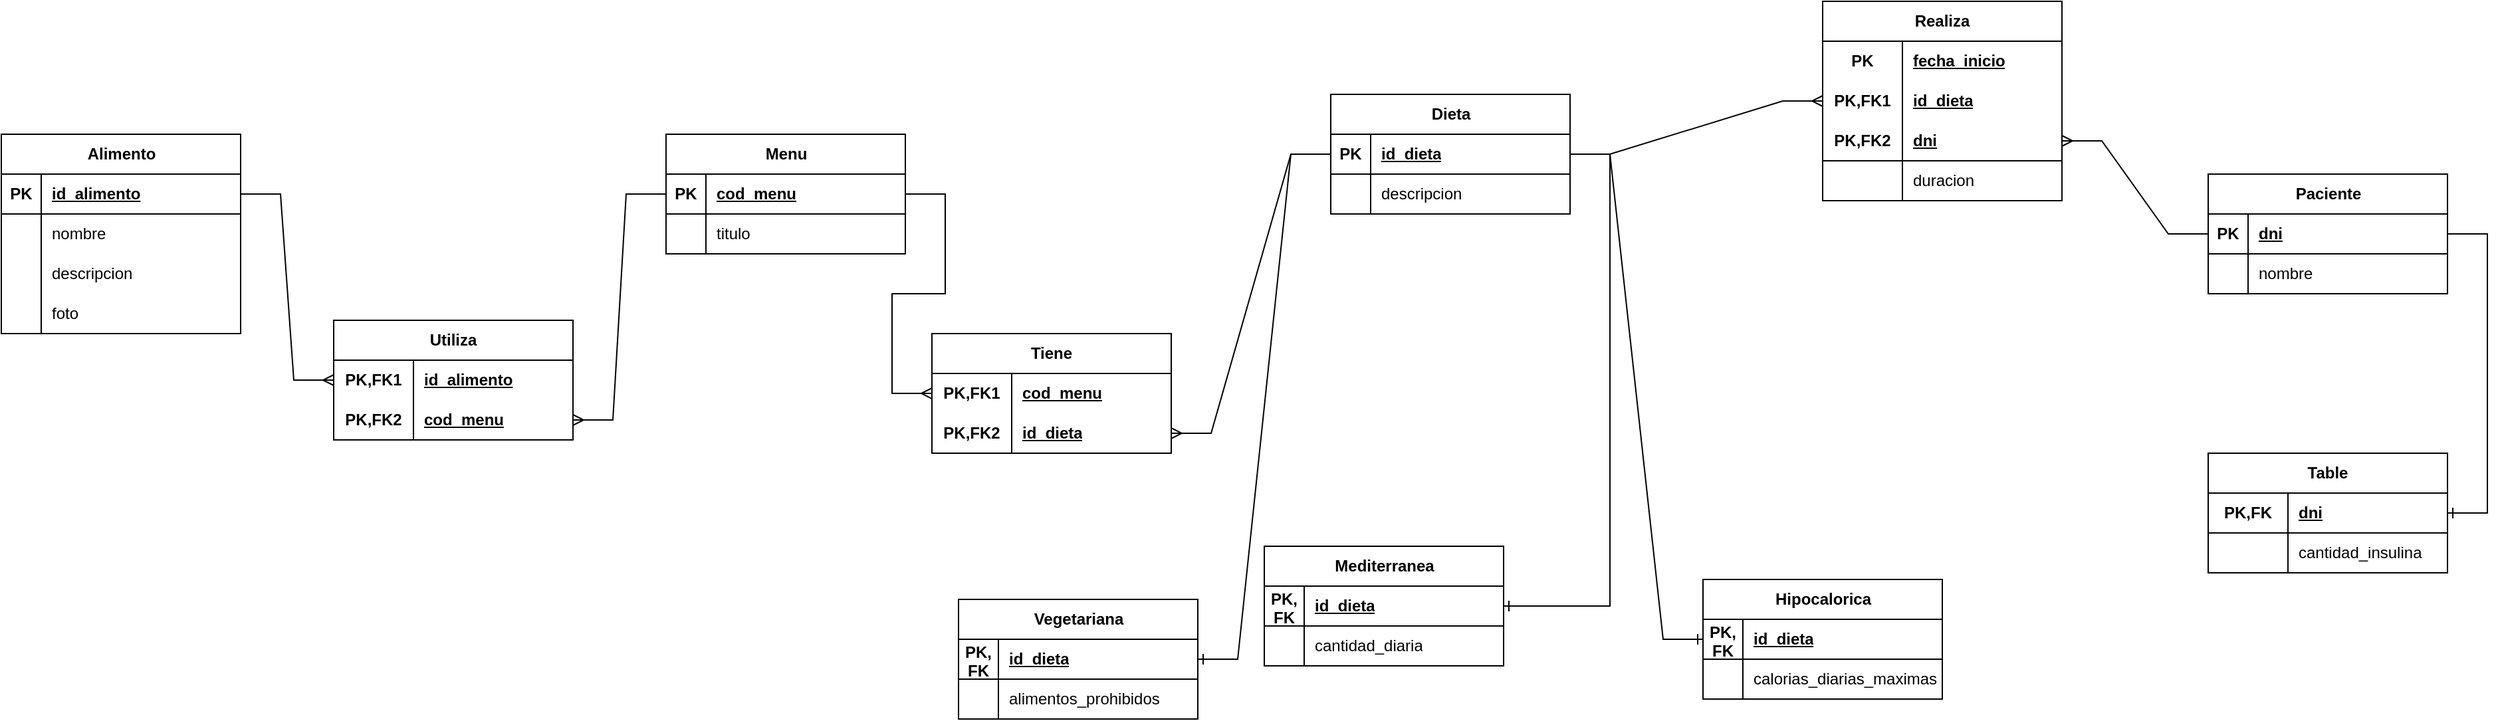 <mxfile version="22.1.21" type="device">
  <diagram name="Página-1" id="R5U20kc8mR-2jtDIjV9u">
    <mxGraphModel dx="1434" dy="844" grid="1" gridSize="10" guides="1" tooltips="1" connect="1" arrows="1" fold="1" page="1" pageScale="1" pageWidth="827" pageHeight="1169" math="0" shadow="0">
      <root>
        <mxCell id="0" />
        <mxCell id="1" parent="0" />
        <mxCell id="vpExnypRK6YolqC-mwxH-1" value="Alimento" style="shape=table;startSize=30;container=1;collapsible=1;childLayout=tableLayout;fixedRows=1;rowLines=0;fontStyle=1;align=center;resizeLast=1;html=1;" parent="1" vertex="1">
          <mxGeometry x="270" y="160" width="180" height="150" as="geometry" />
        </mxCell>
        <mxCell id="vpExnypRK6YolqC-mwxH-2" value="" style="shape=tableRow;horizontal=0;startSize=0;swimlaneHead=0;swimlaneBody=0;fillColor=none;collapsible=0;dropTarget=0;points=[[0,0.5],[1,0.5]];portConstraint=eastwest;top=0;left=0;right=0;bottom=1;" parent="vpExnypRK6YolqC-mwxH-1" vertex="1">
          <mxGeometry y="30" width="180" height="30" as="geometry" />
        </mxCell>
        <mxCell id="vpExnypRK6YolqC-mwxH-3" value="PK" style="shape=partialRectangle;connectable=0;fillColor=none;top=0;left=0;bottom=0;right=0;fontStyle=1;overflow=hidden;whiteSpace=wrap;html=1;" parent="vpExnypRK6YolqC-mwxH-2" vertex="1">
          <mxGeometry width="30" height="30" as="geometry">
            <mxRectangle width="30" height="30" as="alternateBounds" />
          </mxGeometry>
        </mxCell>
        <mxCell id="vpExnypRK6YolqC-mwxH-4" value="id_alimento" style="shape=partialRectangle;connectable=0;fillColor=none;top=0;left=0;bottom=0;right=0;align=left;spacingLeft=6;fontStyle=5;overflow=hidden;whiteSpace=wrap;html=1;" parent="vpExnypRK6YolqC-mwxH-2" vertex="1">
          <mxGeometry x="30" width="150" height="30" as="geometry">
            <mxRectangle width="150" height="30" as="alternateBounds" />
          </mxGeometry>
        </mxCell>
        <mxCell id="vpExnypRK6YolqC-mwxH-5" value="" style="shape=tableRow;horizontal=0;startSize=0;swimlaneHead=0;swimlaneBody=0;fillColor=none;collapsible=0;dropTarget=0;points=[[0,0.5],[1,0.5]];portConstraint=eastwest;top=0;left=0;right=0;bottom=0;" parent="vpExnypRK6YolqC-mwxH-1" vertex="1">
          <mxGeometry y="60" width="180" height="30" as="geometry" />
        </mxCell>
        <mxCell id="vpExnypRK6YolqC-mwxH-6" value="" style="shape=partialRectangle;connectable=0;fillColor=none;top=0;left=0;bottom=0;right=0;editable=1;overflow=hidden;whiteSpace=wrap;html=1;" parent="vpExnypRK6YolqC-mwxH-5" vertex="1">
          <mxGeometry width="30" height="30" as="geometry">
            <mxRectangle width="30" height="30" as="alternateBounds" />
          </mxGeometry>
        </mxCell>
        <mxCell id="vpExnypRK6YolqC-mwxH-7" value="nombre" style="shape=partialRectangle;connectable=0;fillColor=none;top=0;left=0;bottom=0;right=0;align=left;spacingLeft=6;overflow=hidden;whiteSpace=wrap;html=1;" parent="vpExnypRK6YolqC-mwxH-5" vertex="1">
          <mxGeometry x="30" width="150" height="30" as="geometry">
            <mxRectangle width="150" height="30" as="alternateBounds" />
          </mxGeometry>
        </mxCell>
        <mxCell id="vpExnypRK6YolqC-mwxH-8" value="" style="shape=tableRow;horizontal=0;startSize=0;swimlaneHead=0;swimlaneBody=0;fillColor=none;collapsible=0;dropTarget=0;points=[[0,0.5],[1,0.5]];portConstraint=eastwest;top=0;left=0;right=0;bottom=0;" parent="vpExnypRK6YolqC-mwxH-1" vertex="1">
          <mxGeometry y="90" width="180" height="30" as="geometry" />
        </mxCell>
        <mxCell id="vpExnypRK6YolqC-mwxH-9" value="" style="shape=partialRectangle;connectable=0;fillColor=none;top=0;left=0;bottom=0;right=0;editable=1;overflow=hidden;whiteSpace=wrap;html=1;" parent="vpExnypRK6YolqC-mwxH-8" vertex="1">
          <mxGeometry width="30" height="30" as="geometry">
            <mxRectangle width="30" height="30" as="alternateBounds" />
          </mxGeometry>
        </mxCell>
        <mxCell id="vpExnypRK6YolqC-mwxH-10" value="descripcion" style="shape=partialRectangle;connectable=0;fillColor=none;top=0;left=0;bottom=0;right=0;align=left;spacingLeft=6;overflow=hidden;whiteSpace=wrap;html=1;" parent="vpExnypRK6YolqC-mwxH-8" vertex="1">
          <mxGeometry x="30" width="150" height="30" as="geometry">
            <mxRectangle width="150" height="30" as="alternateBounds" />
          </mxGeometry>
        </mxCell>
        <mxCell id="vpExnypRK6YolqC-mwxH-11" value="" style="shape=tableRow;horizontal=0;startSize=0;swimlaneHead=0;swimlaneBody=0;fillColor=none;collapsible=0;dropTarget=0;points=[[0,0.5],[1,0.5]];portConstraint=eastwest;top=0;left=0;right=0;bottom=0;" parent="vpExnypRK6YolqC-mwxH-1" vertex="1">
          <mxGeometry y="120" width="180" height="30" as="geometry" />
        </mxCell>
        <mxCell id="vpExnypRK6YolqC-mwxH-12" value="" style="shape=partialRectangle;connectable=0;fillColor=none;top=0;left=0;bottom=0;right=0;editable=1;overflow=hidden;whiteSpace=wrap;html=1;" parent="vpExnypRK6YolqC-mwxH-11" vertex="1">
          <mxGeometry width="30" height="30" as="geometry">
            <mxRectangle width="30" height="30" as="alternateBounds" />
          </mxGeometry>
        </mxCell>
        <mxCell id="vpExnypRK6YolqC-mwxH-13" value="foto" style="shape=partialRectangle;connectable=0;fillColor=none;top=0;left=0;bottom=0;right=0;align=left;spacingLeft=6;overflow=hidden;whiteSpace=wrap;html=1;" parent="vpExnypRK6YolqC-mwxH-11" vertex="1">
          <mxGeometry x="30" width="150" height="30" as="geometry">
            <mxRectangle width="150" height="30" as="alternateBounds" />
          </mxGeometry>
        </mxCell>
        <mxCell id="vpExnypRK6YolqC-mwxH-14" value="Menu" style="shape=table;startSize=30;container=1;collapsible=1;childLayout=tableLayout;fixedRows=1;rowLines=0;fontStyle=1;align=center;resizeLast=1;html=1;" parent="1" vertex="1">
          <mxGeometry x="770" y="160" width="180" height="90" as="geometry" />
        </mxCell>
        <mxCell id="vpExnypRK6YolqC-mwxH-15" value="" style="shape=tableRow;horizontal=0;startSize=0;swimlaneHead=0;swimlaneBody=0;fillColor=none;collapsible=0;dropTarget=0;points=[[0,0.5],[1,0.5]];portConstraint=eastwest;top=0;left=0;right=0;bottom=1;" parent="vpExnypRK6YolqC-mwxH-14" vertex="1">
          <mxGeometry y="30" width="180" height="30" as="geometry" />
        </mxCell>
        <mxCell id="vpExnypRK6YolqC-mwxH-16" value="PK" style="shape=partialRectangle;connectable=0;fillColor=none;top=0;left=0;bottom=0;right=0;fontStyle=1;overflow=hidden;whiteSpace=wrap;html=1;" parent="vpExnypRK6YolqC-mwxH-15" vertex="1">
          <mxGeometry width="30" height="30" as="geometry">
            <mxRectangle width="30" height="30" as="alternateBounds" />
          </mxGeometry>
        </mxCell>
        <mxCell id="vpExnypRK6YolqC-mwxH-17" value="cod_menu" style="shape=partialRectangle;connectable=0;fillColor=none;top=0;left=0;bottom=0;right=0;align=left;spacingLeft=6;fontStyle=5;overflow=hidden;whiteSpace=wrap;html=1;" parent="vpExnypRK6YolqC-mwxH-15" vertex="1">
          <mxGeometry x="30" width="150" height="30" as="geometry">
            <mxRectangle width="150" height="30" as="alternateBounds" />
          </mxGeometry>
        </mxCell>
        <mxCell id="vpExnypRK6YolqC-mwxH-18" value="" style="shape=tableRow;horizontal=0;startSize=0;swimlaneHead=0;swimlaneBody=0;fillColor=none;collapsible=0;dropTarget=0;points=[[0,0.5],[1,0.5]];portConstraint=eastwest;top=0;left=0;right=0;bottom=0;" parent="vpExnypRK6YolqC-mwxH-14" vertex="1">
          <mxGeometry y="60" width="180" height="30" as="geometry" />
        </mxCell>
        <mxCell id="vpExnypRK6YolqC-mwxH-19" value="" style="shape=partialRectangle;connectable=0;fillColor=none;top=0;left=0;bottom=0;right=0;editable=1;overflow=hidden;whiteSpace=wrap;html=1;" parent="vpExnypRK6YolqC-mwxH-18" vertex="1">
          <mxGeometry width="30" height="30" as="geometry">
            <mxRectangle width="30" height="30" as="alternateBounds" />
          </mxGeometry>
        </mxCell>
        <mxCell id="vpExnypRK6YolqC-mwxH-20" value="titulo" style="shape=partialRectangle;connectable=0;fillColor=none;top=0;left=0;bottom=0;right=0;align=left;spacingLeft=6;overflow=hidden;whiteSpace=wrap;html=1;" parent="vpExnypRK6YolqC-mwxH-18" vertex="1">
          <mxGeometry x="30" width="150" height="30" as="geometry">
            <mxRectangle width="150" height="30" as="alternateBounds" />
          </mxGeometry>
        </mxCell>
        <mxCell id="vpExnypRK6YolqC-mwxH-27" value="Utiliza" style="shape=table;startSize=30;container=1;collapsible=1;childLayout=tableLayout;fixedRows=1;rowLines=0;fontStyle=1;align=center;resizeLast=1;html=1;whiteSpace=wrap;" parent="1" vertex="1">
          <mxGeometry x="520" y="300" width="180" height="90" as="geometry" />
        </mxCell>
        <mxCell id="vpExnypRK6YolqC-mwxH-28" value="" style="shape=tableRow;horizontal=0;startSize=0;swimlaneHead=0;swimlaneBody=0;fillColor=none;collapsible=0;dropTarget=0;points=[[0,0.5],[1,0.5]];portConstraint=eastwest;top=0;left=0;right=0;bottom=0;html=1;" parent="vpExnypRK6YolqC-mwxH-27" vertex="1">
          <mxGeometry y="30" width="180" height="30" as="geometry" />
        </mxCell>
        <mxCell id="vpExnypRK6YolqC-mwxH-29" value="PK,FK1" style="shape=partialRectangle;connectable=0;fillColor=none;top=0;left=0;bottom=0;right=0;fontStyle=1;overflow=hidden;html=1;whiteSpace=wrap;" parent="vpExnypRK6YolqC-mwxH-28" vertex="1">
          <mxGeometry width="60" height="30" as="geometry">
            <mxRectangle width="60" height="30" as="alternateBounds" />
          </mxGeometry>
        </mxCell>
        <mxCell id="vpExnypRK6YolqC-mwxH-30" value="id_alimento" style="shape=partialRectangle;connectable=0;fillColor=none;top=0;left=0;bottom=0;right=0;align=left;spacingLeft=6;fontStyle=5;overflow=hidden;html=1;whiteSpace=wrap;" parent="vpExnypRK6YolqC-mwxH-28" vertex="1">
          <mxGeometry x="60" width="120" height="30" as="geometry">
            <mxRectangle width="120" height="30" as="alternateBounds" />
          </mxGeometry>
        </mxCell>
        <mxCell id="vpExnypRK6YolqC-mwxH-31" value="" style="shape=tableRow;horizontal=0;startSize=0;swimlaneHead=0;swimlaneBody=0;fillColor=none;collapsible=0;dropTarget=0;points=[[0,0.5],[1,0.5]];portConstraint=eastwest;top=0;left=0;right=0;bottom=1;html=1;" parent="vpExnypRK6YolqC-mwxH-27" vertex="1">
          <mxGeometry y="60" width="180" height="30" as="geometry" />
        </mxCell>
        <mxCell id="vpExnypRK6YolqC-mwxH-32" value="PK,FK2" style="shape=partialRectangle;connectable=0;fillColor=none;top=0;left=0;bottom=0;right=0;fontStyle=1;overflow=hidden;html=1;whiteSpace=wrap;" parent="vpExnypRK6YolqC-mwxH-31" vertex="1">
          <mxGeometry width="60" height="30" as="geometry">
            <mxRectangle width="60" height="30" as="alternateBounds" />
          </mxGeometry>
        </mxCell>
        <mxCell id="vpExnypRK6YolqC-mwxH-33" value="cod_menu" style="shape=partialRectangle;connectable=0;fillColor=none;top=0;left=0;bottom=0;right=0;align=left;spacingLeft=6;fontStyle=5;overflow=hidden;html=1;whiteSpace=wrap;" parent="vpExnypRK6YolqC-mwxH-31" vertex="1">
          <mxGeometry x="60" width="120" height="30" as="geometry">
            <mxRectangle width="120" height="30" as="alternateBounds" />
          </mxGeometry>
        </mxCell>
        <mxCell id="vpExnypRK6YolqC-mwxH-40" value="" style="edgeStyle=entityRelationEdgeStyle;fontSize=12;html=1;endArrow=ERmany;rounded=0;" parent="1" source="vpExnypRK6YolqC-mwxH-2" target="vpExnypRK6YolqC-mwxH-28" edge="1">
          <mxGeometry width="100" height="100" relative="1" as="geometry">
            <mxPoint x="490" y="470" as="sourcePoint" />
            <mxPoint x="590" y="370" as="targetPoint" />
          </mxGeometry>
        </mxCell>
        <mxCell id="vpExnypRK6YolqC-mwxH-41" value="" style="edgeStyle=entityRelationEdgeStyle;fontSize=12;html=1;endArrow=ERmany;rounded=0;" parent="1" source="vpExnypRK6YolqC-mwxH-15" target="vpExnypRK6YolqC-mwxH-31" edge="1">
          <mxGeometry width="100" height="100" relative="1" as="geometry">
            <mxPoint x="490" y="470" as="sourcePoint" />
            <mxPoint x="590" y="370" as="targetPoint" />
          </mxGeometry>
        </mxCell>
        <mxCell id="vpExnypRK6YolqC-mwxH-42" value="Dieta" style="shape=table;startSize=30;container=1;collapsible=1;childLayout=tableLayout;fixedRows=1;rowLines=0;fontStyle=1;align=center;resizeLast=1;html=1;" parent="1" vertex="1">
          <mxGeometry x="1270" y="130" width="180" height="90" as="geometry" />
        </mxCell>
        <mxCell id="vpExnypRK6YolqC-mwxH-43" value="" style="shape=tableRow;horizontal=0;startSize=0;swimlaneHead=0;swimlaneBody=0;fillColor=none;collapsible=0;dropTarget=0;points=[[0,0.5],[1,0.5]];portConstraint=eastwest;top=0;left=0;right=0;bottom=1;" parent="vpExnypRK6YolqC-mwxH-42" vertex="1">
          <mxGeometry y="30" width="180" height="30" as="geometry" />
        </mxCell>
        <mxCell id="vpExnypRK6YolqC-mwxH-44" value="PK" style="shape=partialRectangle;connectable=0;fillColor=none;top=0;left=0;bottom=0;right=0;fontStyle=1;overflow=hidden;whiteSpace=wrap;html=1;" parent="vpExnypRK6YolqC-mwxH-43" vertex="1">
          <mxGeometry width="30" height="30" as="geometry">
            <mxRectangle width="30" height="30" as="alternateBounds" />
          </mxGeometry>
        </mxCell>
        <mxCell id="vpExnypRK6YolqC-mwxH-45" value="id_dieta" style="shape=partialRectangle;connectable=0;fillColor=none;top=0;left=0;bottom=0;right=0;align=left;spacingLeft=6;fontStyle=5;overflow=hidden;whiteSpace=wrap;html=1;" parent="vpExnypRK6YolqC-mwxH-43" vertex="1">
          <mxGeometry x="30" width="150" height="30" as="geometry">
            <mxRectangle width="150" height="30" as="alternateBounds" />
          </mxGeometry>
        </mxCell>
        <mxCell id="vpExnypRK6YolqC-mwxH-46" value="" style="shape=tableRow;horizontal=0;startSize=0;swimlaneHead=0;swimlaneBody=0;fillColor=none;collapsible=0;dropTarget=0;points=[[0,0.5],[1,0.5]];portConstraint=eastwest;top=0;left=0;right=0;bottom=0;" parent="vpExnypRK6YolqC-mwxH-42" vertex="1">
          <mxGeometry y="60" width="180" height="30" as="geometry" />
        </mxCell>
        <mxCell id="vpExnypRK6YolqC-mwxH-47" value="" style="shape=partialRectangle;connectable=0;fillColor=none;top=0;left=0;bottom=0;right=0;editable=1;overflow=hidden;whiteSpace=wrap;html=1;" parent="vpExnypRK6YolqC-mwxH-46" vertex="1">
          <mxGeometry width="30" height="30" as="geometry">
            <mxRectangle width="30" height="30" as="alternateBounds" />
          </mxGeometry>
        </mxCell>
        <mxCell id="vpExnypRK6YolqC-mwxH-48" value="descripcion" style="shape=partialRectangle;connectable=0;fillColor=none;top=0;left=0;bottom=0;right=0;align=left;spacingLeft=6;overflow=hidden;whiteSpace=wrap;html=1;" parent="vpExnypRK6YolqC-mwxH-46" vertex="1">
          <mxGeometry x="30" width="150" height="30" as="geometry">
            <mxRectangle width="150" height="30" as="alternateBounds" />
          </mxGeometry>
        </mxCell>
        <mxCell id="vpExnypRK6YolqC-mwxH-55" value="Tiene" style="shape=table;startSize=30;container=1;collapsible=1;childLayout=tableLayout;fixedRows=1;rowLines=0;fontStyle=1;align=center;resizeLast=1;html=1;whiteSpace=wrap;" parent="1" vertex="1">
          <mxGeometry x="970" y="310" width="180" height="90" as="geometry" />
        </mxCell>
        <mxCell id="vpExnypRK6YolqC-mwxH-56" value="" style="shape=tableRow;horizontal=0;startSize=0;swimlaneHead=0;swimlaneBody=0;fillColor=none;collapsible=0;dropTarget=0;points=[[0,0.5],[1,0.5]];portConstraint=eastwest;top=0;left=0;right=0;bottom=0;html=1;" parent="vpExnypRK6YolqC-mwxH-55" vertex="1">
          <mxGeometry y="30" width="180" height="30" as="geometry" />
        </mxCell>
        <mxCell id="vpExnypRK6YolqC-mwxH-57" value="PK,FK1" style="shape=partialRectangle;connectable=0;fillColor=none;top=0;left=0;bottom=0;right=0;fontStyle=1;overflow=hidden;html=1;whiteSpace=wrap;" parent="vpExnypRK6YolqC-mwxH-56" vertex="1">
          <mxGeometry width="60" height="30" as="geometry">
            <mxRectangle width="60" height="30" as="alternateBounds" />
          </mxGeometry>
        </mxCell>
        <mxCell id="vpExnypRK6YolqC-mwxH-58" value="cod_menu" style="shape=partialRectangle;connectable=0;fillColor=none;top=0;left=0;bottom=0;right=0;align=left;spacingLeft=6;fontStyle=5;overflow=hidden;html=1;whiteSpace=wrap;" parent="vpExnypRK6YolqC-mwxH-56" vertex="1">
          <mxGeometry x="60" width="120" height="30" as="geometry">
            <mxRectangle width="120" height="30" as="alternateBounds" />
          </mxGeometry>
        </mxCell>
        <mxCell id="vpExnypRK6YolqC-mwxH-59" value="" style="shape=tableRow;horizontal=0;startSize=0;swimlaneHead=0;swimlaneBody=0;fillColor=none;collapsible=0;dropTarget=0;points=[[0,0.5],[1,0.5]];portConstraint=eastwest;top=0;left=0;right=0;bottom=1;html=1;" parent="vpExnypRK6YolqC-mwxH-55" vertex="1">
          <mxGeometry y="60" width="180" height="30" as="geometry" />
        </mxCell>
        <mxCell id="vpExnypRK6YolqC-mwxH-60" value="PK,FK2" style="shape=partialRectangle;connectable=0;fillColor=none;top=0;left=0;bottom=0;right=0;fontStyle=1;overflow=hidden;html=1;whiteSpace=wrap;" parent="vpExnypRK6YolqC-mwxH-59" vertex="1">
          <mxGeometry width="60" height="30" as="geometry">
            <mxRectangle width="60" height="30" as="alternateBounds" />
          </mxGeometry>
        </mxCell>
        <mxCell id="vpExnypRK6YolqC-mwxH-61" value="id_dieta" style="shape=partialRectangle;connectable=0;fillColor=none;top=0;left=0;bottom=0;right=0;align=left;spacingLeft=6;fontStyle=5;overflow=hidden;html=1;whiteSpace=wrap;" parent="vpExnypRK6YolqC-mwxH-59" vertex="1">
          <mxGeometry x="60" width="120" height="30" as="geometry">
            <mxRectangle width="120" height="30" as="alternateBounds" />
          </mxGeometry>
        </mxCell>
        <mxCell id="vpExnypRK6YolqC-mwxH-68" value="" style="edgeStyle=entityRelationEdgeStyle;fontSize=12;html=1;endArrow=ERmany;rounded=0;" parent="1" source="vpExnypRK6YolqC-mwxH-15" target="vpExnypRK6YolqC-mwxH-56" edge="1">
          <mxGeometry width="100" height="100" relative="1" as="geometry">
            <mxPoint x="930" y="470" as="sourcePoint" />
            <mxPoint x="1030" y="370" as="targetPoint" />
          </mxGeometry>
        </mxCell>
        <mxCell id="vpExnypRK6YolqC-mwxH-69" value="" style="edgeStyle=entityRelationEdgeStyle;fontSize=12;html=1;endArrow=ERmany;rounded=0;" parent="1" source="vpExnypRK6YolqC-mwxH-43" target="vpExnypRK6YolqC-mwxH-59" edge="1">
          <mxGeometry width="100" height="100" relative="1" as="geometry">
            <mxPoint x="1030" y="470" as="sourcePoint" />
            <mxPoint x="1130" y="370" as="targetPoint" />
          </mxGeometry>
        </mxCell>
        <mxCell id="vpExnypRK6YolqC-mwxH-70" value="Vegetariana" style="shape=table;startSize=30;container=1;collapsible=1;childLayout=tableLayout;fixedRows=1;rowLines=0;fontStyle=1;align=center;resizeLast=1;html=1;" parent="1" vertex="1">
          <mxGeometry x="990" y="510" width="180" height="90" as="geometry" />
        </mxCell>
        <mxCell id="vpExnypRK6YolqC-mwxH-71" value="" style="shape=tableRow;horizontal=0;startSize=0;swimlaneHead=0;swimlaneBody=0;fillColor=none;collapsible=0;dropTarget=0;points=[[0,0.5],[1,0.5]];portConstraint=eastwest;top=0;left=0;right=0;bottom=1;" parent="vpExnypRK6YolqC-mwxH-70" vertex="1">
          <mxGeometry y="30" width="180" height="30" as="geometry" />
        </mxCell>
        <mxCell id="vpExnypRK6YolqC-mwxH-72" value="PK, FK" style="shape=partialRectangle;connectable=0;fillColor=none;top=0;left=0;bottom=0;right=0;fontStyle=1;overflow=hidden;whiteSpace=wrap;html=1;" parent="vpExnypRK6YolqC-mwxH-71" vertex="1">
          <mxGeometry width="30" height="30" as="geometry">
            <mxRectangle width="30" height="30" as="alternateBounds" />
          </mxGeometry>
        </mxCell>
        <mxCell id="vpExnypRK6YolqC-mwxH-73" value="id_dieta" style="shape=partialRectangle;connectable=0;fillColor=none;top=0;left=0;bottom=0;right=0;align=left;spacingLeft=6;fontStyle=5;overflow=hidden;whiteSpace=wrap;html=1;" parent="vpExnypRK6YolqC-mwxH-71" vertex="1">
          <mxGeometry x="30" width="150" height="30" as="geometry">
            <mxRectangle width="150" height="30" as="alternateBounds" />
          </mxGeometry>
        </mxCell>
        <mxCell id="vpExnypRK6YolqC-mwxH-74" value="" style="shape=tableRow;horizontal=0;startSize=0;swimlaneHead=0;swimlaneBody=0;fillColor=none;collapsible=0;dropTarget=0;points=[[0,0.5],[1,0.5]];portConstraint=eastwest;top=0;left=0;right=0;bottom=0;" parent="vpExnypRK6YolqC-mwxH-70" vertex="1">
          <mxGeometry y="60" width="180" height="30" as="geometry" />
        </mxCell>
        <mxCell id="vpExnypRK6YolqC-mwxH-75" value="" style="shape=partialRectangle;connectable=0;fillColor=none;top=0;left=0;bottom=0;right=0;editable=1;overflow=hidden;whiteSpace=wrap;html=1;" parent="vpExnypRK6YolqC-mwxH-74" vertex="1">
          <mxGeometry width="30" height="30" as="geometry">
            <mxRectangle width="30" height="30" as="alternateBounds" />
          </mxGeometry>
        </mxCell>
        <mxCell id="vpExnypRK6YolqC-mwxH-76" value="alimentos_prohibidos" style="shape=partialRectangle;connectable=0;fillColor=none;top=0;left=0;bottom=0;right=0;align=left;spacingLeft=6;overflow=hidden;whiteSpace=wrap;html=1;" parent="vpExnypRK6YolqC-mwxH-74" vertex="1">
          <mxGeometry x="30" width="150" height="30" as="geometry">
            <mxRectangle width="150" height="30" as="alternateBounds" />
          </mxGeometry>
        </mxCell>
        <mxCell id="vpExnypRK6YolqC-mwxH-83" value="Mediterranea" style="shape=table;startSize=30;container=1;collapsible=1;childLayout=tableLayout;fixedRows=1;rowLines=0;fontStyle=1;align=center;resizeLast=1;html=1;" parent="1" vertex="1">
          <mxGeometry x="1220" y="470" width="180" height="90" as="geometry" />
        </mxCell>
        <mxCell id="vpExnypRK6YolqC-mwxH-84" value="" style="shape=tableRow;horizontal=0;startSize=0;swimlaneHead=0;swimlaneBody=0;fillColor=none;collapsible=0;dropTarget=0;points=[[0,0.5],[1,0.5]];portConstraint=eastwest;top=0;left=0;right=0;bottom=1;" parent="vpExnypRK6YolqC-mwxH-83" vertex="1">
          <mxGeometry y="30" width="180" height="30" as="geometry" />
        </mxCell>
        <mxCell id="vpExnypRK6YolqC-mwxH-85" value="PK, FK" style="shape=partialRectangle;connectable=0;fillColor=none;top=0;left=0;bottom=0;right=0;fontStyle=1;overflow=hidden;whiteSpace=wrap;html=1;" parent="vpExnypRK6YolqC-mwxH-84" vertex="1">
          <mxGeometry width="30" height="30" as="geometry">
            <mxRectangle width="30" height="30" as="alternateBounds" />
          </mxGeometry>
        </mxCell>
        <mxCell id="vpExnypRK6YolqC-mwxH-86" value="id_dieta" style="shape=partialRectangle;connectable=0;fillColor=none;top=0;left=0;bottom=0;right=0;align=left;spacingLeft=6;fontStyle=5;overflow=hidden;whiteSpace=wrap;html=1;" parent="vpExnypRK6YolqC-mwxH-84" vertex="1">
          <mxGeometry x="30" width="150" height="30" as="geometry">
            <mxRectangle width="150" height="30" as="alternateBounds" />
          </mxGeometry>
        </mxCell>
        <mxCell id="vpExnypRK6YolqC-mwxH-87" value="" style="shape=tableRow;horizontal=0;startSize=0;swimlaneHead=0;swimlaneBody=0;fillColor=none;collapsible=0;dropTarget=0;points=[[0,0.5],[1,0.5]];portConstraint=eastwest;top=0;left=0;right=0;bottom=0;" parent="vpExnypRK6YolqC-mwxH-83" vertex="1">
          <mxGeometry y="60" width="180" height="30" as="geometry" />
        </mxCell>
        <mxCell id="vpExnypRK6YolqC-mwxH-88" value="" style="shape=partialRectangle;connectable=0;fillColor=none;top=0;left=0;bottom=0;right=0;editable=1;overflow=hidden;whiteSpace=wrap;html=1;" parent="vpExnypRK6YolqC-mwxH-87" vertex="1">
          <mxGeometry width="30" height="30" as="geometry">
            <mxRectangle width="30" height="30" as="alternateBounds" />
          </mxGeometry>
        </mxCell>
        <mxCell id="vpExnypRK6YolqC-mwxH-89" value="cantidad_diaria" style="shape=partialRectangle;connectable=0;fillColor=none;top=0;left=0;bottom=0;right=0;align=left;spacingLeft=6;overflow=hidden;whiteSpace=wrap;html=1;" parent="vpExnypRK6YolqC-mwxH-87" vertex="1">
          <mxGeometry x="30" width="150" height="30" as="geometry">
            <mxRectangle width="150" height="30" as="alternateBounds" />
          </mxGeometry>
        </mxCell>
        <mxCell id="vpExnypRK6YolqC-mwxH-96" value="Hipocalorica" style="shape=table;startSize=30;container=1;collapsible=1;childLayout=tableLayout;fixedRows=1;rowLines=0;fontStyle=1;align=center;resizeLast=1;html=1;" parent="1" vertex="1">
          <mxGeometry x="1550" y="495" width="180" height="90" as="geometry" />
        </mxCell>
        <mxCell id="vpExnypRK6YolqC-mwxH-97" value="" style="shape=tableRow;horizontal=0;startSize=0;swimlaneHead=0;swimlaneBody=0;fillColor=none;collapsible=0;dropTarget=0;points=[[0,0.5],[1,0.5]];portConstraint=eastwest;top=0;left=0;right=0;bottom=1;" parent="vpExnypRK6YolqC-mwxH-96" vertex="1">
          <mxGeometry y="30" width="180" height="30" as="geometry" />
        </mxCell>
        <mxCell id="vpExnypRK6YolqC-mwxH-98" value="PK, FK" style="shape=partialRectangle;connectable=0;fillColor=none;top=0;left=0;bottom=0;right=0;fontStyle=1;overflow=hidden;whiteSpace=wrap;html=1;" parent="vpExnypRK6YolqC-mwxH-97" vertex="1">
          <mxGeometry width="30" height="30" as="geometry">
            <mxRectangle width="30" height="30" as="alternateBounds" />
          </mxGeometry>
        </mxCell>
        <mxCell id="vpExnypRK6YolqC-mwxH-99" value="id_dieta" style="shape=partialRectangle;connectable=0;fillColor=none;top=0;left=0;bottom=0;right=0;align=left;spacingLeft=6;fontStyle=5;overflow=hidden;whiteSpace=wrap;html=1;" parent="vpExnypRK6YolqC-mwxH-97" vertex="1">
          <mxGeometry x="30" width="150" height="30" as="geometry">
            <mxRectangle width="150" height="30" as="alternateBounds" />
          </mxGeometry>
        </mxCell>
        <mxCell id="vpExnypRK6YolqC-mwxH-100" value="" style="shape=tableRow;horizontal=0;startSize=0;swimlaneHead=0;swimlaneBody=0;fillColor=none;collapsible=0;dropTarget=0;points=[[0,0.5],[1,0.5]];portConstraint=eastwest;top=0;left=0;right=0;bottom=0;" parent="vpExnypRK6YolqC-mwxH-96" vertex="1">
          <mxGeometry y="60" width="180" height="30" as="geometry" />
        </mxCell>
        <mxCell id="vpExnypRK6YolqC-mwxH-101" value="" style="shape=partialRectangle;connectable=0;fillColor=none;top=0;left=0;bottom=0;right=0;editable=1;overflow=hidden;whiteSpace=wrap;html=1;" parent="vpExnypRK6YolqC-mwxH-100" vertex="1">
          <mxGeometry width="30" height="30" as="geometry">
            <mxRectangle width="30" height="30" as="alternateBounds" />
          </mxGeometry>
        </mxCell>
        <mxCell id="vpExnypRK6YolqC-mwxH-102" value="calorias_diarias_maximas" style="shape=partialRectangle;connectable=0;fillColor=none;top=0;left=0;bottom=0;right=0;align=left;spacingLeft=6;overflow=hidden;whiteSpace=wrap;html=1;" parent="vpExnypRK6YolqC-mwxH-100" vertex="1">
          <mxGeometry x="30" width="150" height="30" as="geometry">
            <mxRectangle width="150" height="30" as="alternateBounds" />
          </mxGeometry>
        </mxCell>
        <mxCell id="vpExnypRK6YolqC-mwxH-109" value="" style="edgeStyle=entityRelationEdgeStyle;fontSize=12;html=1;endArrow=ERone;endFill=1;rounded=0;" parent="1" source="vpExnypRK6YolqC-mwxH-43" target="vpExnypRK6YolqC-mwxH-71" edge="1">
          <mxGeometry width="100" height="100" relative="1" as="geometry">
            <mxPoint x="1190" y="470" as="sourcePoint" />
            <mxPoint x="1290" y="370" as="targetPoint" />
          </mxGeometry>
        </mxCell>
        <mxCell id="vpExnypRK6YolqC-mwxH-110" value="" style="edgeStyle=entityRelationEdgeStyle;fontSize=12;html=1;endArrow=ERone;endFill=1;rounded=0;" parent="1" source="vpExnypRK6YolqC-mwxH-43" target="vpExnypRK6YolqC-mwxH-84" edge="1">
          <mxGeometry width="100" height="100" relative="1" as="geometry">
            <mxPoint x="1190" y="470" as="sourcePoint" />
            <mxPoint x="1290" y="370" as="targetPoint" />
          </mxGeometry>
        </mxCell>
        <mxCell id="vpExnypRK6YolqC-mwxH-111" value="" style="edgeStyle=entityRelationEdgeStyle;fontSize=12;html=1;endArrow=ERone;endFill=1;rounded=0;" parent="1" source="vpExnypRK6YolqC-mwxH-43" target="vpExnypRK6YolqC-mwxH-97" edge="1">
          <mxGeometry width="100" height="100" relative="1" as="geometry">
            <mxPoint x="1190" y="470" as="sourcePoint" />
            <mxPoint x="1290" y="370" as="targetPoint" />
          </mxGeometry>
        </mxCell>
        <mxCell id="vpExnypRK6YolqC-mwxH-112" value="Realiza" style="shape=table;startSize=30;container=1;collapsible=1;childLayout=tableLayout;fixedRows=1;rowLines=0;fontStyle=1;align=center;resizeLast=1;html=1;whiteSpace=wrap;" parent="1" vertex="1">
          <mxGeometry x="1640" y="60" width="180" height="150" as="geometry" />
        </mxCell>
        <mxCell id="vpExnypRK6YolqC-mwxH-113" value="" style="shape=tableRow;horizontal=0;startSize=0;swimlaneHead=0;swimlaneBody=0;fillColor=none;collapsible=0;dropTarget=0;points=[[0,0.5],[1,0.5]];portConstraint=eastwest;top=0;left=0;right=0;bottom=0;html=1;" parent="vpExnypRK6YolqC-mwxH-112" vertex="1">
          <mxGeometry y="30" width="180" height="30" as="geometry" />
        </mxCell>
        <mxCell id="vpExnypRK6YolqC-mwxH-114" value="PK" style="shape=partialRectangle;connectable=0;fillColor=none;top=0;left=0;bottom=0;right=0;fontStyle=1;overflow=hidden;html=1;whiteSpace=wrap;" parent="vpExnypRK6YolqC-mwxH-113" vertex="1">
          <mxGeometry width="60" height="30" as="geometry">
            <mxRectangle width="60" height="30" as="alternateBounds" />
          </mxGeometry>
        </mxCell>
        <mxCell id="vpExnypRK6YolqC-mwxH-115" value="fecha_inicio" style="shape=partialRectangle;connectable=0;fillColor=none;top=0;left=0;bottom=0;right=0;align=left;spacingLeft=6;fontStyle=5;overflow=hidden;html=1;whiteSpace=wrap;" parent="vpExnypRK6YolqC-mwxH-113" vertex="1">
          <mxGeometry x="60" width="120" height="30" as="geometry">
            <mxRectangle width="120" height="30" as="alternateBounds" />
          </mxGeometry>
        </mxCell>
        <mxCell id="vpExnypRK6YolqC-mwxH-144" value="" style="shape=tableRow;horizontal=0;startSize=0;swimlaneHead=0;swimlaneBody=0;fillColor=none;collapsible=0;dropTarget=0;points=[[0,0.5],[1,0.5]];portConstraint=eastwest;top=0;left=0;right=0;bottom=0;html=1;" parent="vpExnypRK6YolqC-mwxH-112" vertex="1">
          <mxGeometry y="60" width="180" height="30" as="geometry" />
        </mxCell>
        <mxCell id="vpExnypRK6YolqC-mwxH-145" value="PK,FK1" style="shape=partialRectangle;connectable=0;fillColor=none;top=0;left=0;bottom=0;right=0;fontStyle=1;overflow=hidden;html=1;whiteSpace=wrap;" parent="vpExnypRK6YolqC-mwxH-144" vertex="1">
          <mxGeometry width="60" height="30" as="geometry">
            <mxRectangle width="60" height="30" as="alternateBounds" />
          </mxGeometry>
        </mxCell>
        <mxCell id="vpExnypRK6YolqC-mwxH-146" value="id_dieta" style="shape=partialRectangle;connectable=0;fillColor=none;top=0;left=0;bottom=0;right=0;align=left;spacingLeft=6;fontStyle=5;overflow=hidden;html=1;whiteSpace=wrap;" parent="vpExnypRK6YolqC-mwxH-144" vertex="1">
          <mxGeometry x="60" width="120" height="30" as="geometry">
            <mxRectangle width="120" height="30" as="alternateBounds" />
          </mxGeometry>
        </mxCell>
        <mxCell id="vpExnypRK6YolqC-mwxH-116" value="" style="shape=tableRow;horizontal=0;startSize=0;swimlaneHead=0;swimlaneBody=0;fillColor=none;collapsible=0;dropTarget=0;points=[[0,0.5],[1,0.5]];portConstraint=eastwest;top=0;left=0;right=0;bottom=1;html=1;" parent="vpExnypRK6YolqC-mwxH-112" vertex="1">
          <mxGeometry y="90" width="180" height="30" as="geometry" />
        </mxCell>
        <mxCell id="vpExnypRK6YolqC-mwxH-117" value="PK,FK2" style="shape=partialRectangle;connectable=0;fillColor=none;top=0;left=0;bottom=0;right=0;fontStyle=1;overflow=hidden;html=1;whiteSpace=wrap;" parent="vpExnypRK6YolqC-mwxH-116" vertex="1">
          <mxGeometry width="60" height="30" as="geometry">
            <mxRectangle width="60" height="30" as="alternateBounds" />
          </mxGeometry>
        </mxCell>
        <mxCell id="vpExnypRK6YolqC-mwxH-118" value="dni" style="shape=partialRectangle;connectable=0;fillColor=none;top=0;left=0;bottom=0;right=0;align=left;spacingLeft=6;fontStyle=5;overflow=hidden;html=1;whiteSpace=wrap;" parent="vpExnypRK6YolqC-mwxH-116" vertex="1">
          <mxGeometry x="60" width="120" height="30" as="geometry">
            <mxRectangle width="120" height="30" as="alternateBounds" />
          </mxGeometry>
        </mxCell>
        <mxCell id="vpExnypRK6YolqC-mwxH-119" value="" style="shape=tableRow;horizontal=0;startSize=0;swimlaneHead=0;swimlaneBody=0;fillColor=none;collapsible=0;dropTarget=0;points=[[0,0.5],[1,0.5]];portConstraint=eastwest;top=0;left=0;right=0;bottom=0;html=1;" parent="vpExnypRK6YolqC-mwxH-112" vertex="1">
          <mxGeometry y="120" width="180" height="30" as="geometry" />
        </mxCell>
        <mxCell id="vpExnypRK6YolqC-mwxH-120" value="" style="shape=partialRectangle;connectable=0;fillColor=none;top=0;left=0;bottom=0;right=0;editable=1;overflow=hidden;html=1;whiteSpace=wrap;" parent="vpExnypRK6YolqC-mwxH-119" vertex="1">
          <mxGeometry width="60" height="30" as="geometry">
            <mxRectangle width="60" height="30" as="alternateBounds" />
          </mxGeometry>
        </mxCell>
        <mxCell id="vpExnypRK6YolqC-mwxH-121" value="duracion" style="shape=partialRectangle;connectable=0;fillColor=none;top=0;left=0;bottom=0;right=0;align=left;spacingLeft=6;overflow=hidden;html=1;whiteSpace=wrap;" parent="vpExnypRK6YolqC-mwxH-119" vertex="1">
          <mxGeometry x="60" width="120" height="30" as="geometry">
            <mxRectangle width="120" height="30" as="alternateBounds" />
          </mxGeometry>
        </mxCell>
        <mxCell id="vpExnypRK6YolqC-mwxH-131" value="Paciente" style="shape=table;startSize=30;container=1;collapsible=1;childLayout=tableLayout;fixedRows=1;rowLines=0;fontStyle=1;align=center;resizeLast=1;html=1;" parent="1" vertex="1">
          <mxGeometry x="1930" y="190" width="180" height="90" as="geometry" />
        </mxCell>
        <mxCell id="vpExnypRK6YolqC-mwxH-132" value="" style="shape=tableRow;horizontal=0;startSize=0;swimlaneHead=0;swimlaneBody=0;fillColor=none;collapsible=0;dropTarget=0;points=[[0,0.5],[1,0.5]];portConstraint=eastwest;top=0;left=0;right=0;bottom=1;" parent="vpExnypRK6YolqC-mwxH-131" vertex="1">
          <mxGeometry y="30" width="180" height="30" as="geometry" />
        </mxCell>
        <mxCell id="vpExnypRK6YolqC-mwxH-133" value="PK" style="shape=partialRectangle;connectable=0;fillColor=none;top=0;left=0;bottom=0;right=0;fontStyle=1;overflow=hidden;whiteSpace=wrap;html=1;" parent="vpExnypRK6YolqC-mwxH-132" vertex="1">
          <mxGeometry width="30" height="30" as="geometry">
            <mxRectangle width="30" height="30" as="alternateBounds" />
          </mxGeometry>
        </mxCell>
        <mxCell id="vpExnypRK6YolqC-mwxH-134" value="dni" style="shape=partialRectangle;connectable=0;fillColor=none;top=0;left=0;bottom=0;right=0;align=left;spacingLeft=6;fontStyle=5;overflow=hidden;whiteSpace=wrap;html=1;" parent="vpExnypRK6YolqC-mwxH-132" vertex="1">
          <mxGeometry x="30" width="150" height="30" as="geometry">
            <mxRectangle width="150" height="30" as="alternateBounds" />
          </mxGeometry>
        </mxCell>
        <mxCell id="vpExnypRK6YolqC-mwxH-135" value="" style="shape=tableRow;horizontal=0;startSize=0;swimlaneHead=0;swimlaneBody=0;fillColor=none;collapsible=0;dropTarget=0;points=[[0,0.5],[1,0.5]];portConstraint=eastwest;top=0;left=0;right=0;bottom=0;" parent="vpExnypRK6YolqC-mwxH-131" vertex="1">
          <mxGeometry y="60" width="180" height="30" as="geometry" />
        </mxCell>
        <mxCell id="vpExnypRK6YolqC-mwxH-136" value="" style="shape=partialRectangle;connectable=0;fillColor=none;top=0;left=0;bottom=0;right=0;editable=1;overflow=hidden;whiteSpace=wrap;html=1;" parent="vpExnypRK6YolqC-mwxH-135" vertex="1">
          <mxGeometry width="30" height="30" as="geometry">
            <mxRectangle width="30" height="30" as="alternateBounds" />
          </mxGeometry>
        </mxCell>
        <mxCell id="vpExnypRK6YolqC-mwxH-137" value="nombre" style="shape=partialRectangle;connectable=0;fillColor=none;top=0;left=0;bottom=0;right=0;align=left;spacingLeft=6;overflow=hidden;whiteSpace=wrap;html=1;" parent="vpExnypRK6YolqC-mwxH-135" vertex="1">
          <mxGeometry x="30" width="150" height="30" as="geometry">
            <mxRectangle width="150" height="30" as="alternateBounds" />
          </mxGeometry>
        </mxCell>
        <mxCell id="vpExnypRK6YolqC-mwxH-147" value="" style="edgeStyle=entityRelationEdgeStyle;fontSize=12;html=1;endArrow=ERmany;rounded=0;" parent="1" source="vpExnypRK6YolqC-mwxH-132" target="vpExnypRK6YolqC-mwxH-116" edge="1">
          <mxGeometry width="100" height="100" relative="1" as="geometry">
            <mxPoint x="1730" y="360" as="sourcePoint" />
            <mxPoint x="1830" y="260" as="targetPoint" />
          </mxGeometry>
        </mxCell>
        <mxCell id="vpExnypRK6YolqC-mwxH-148" value="" style="edgeStyle=entityRelationEdgeStyle;fontSize=12;html=1;endArrow=ERmany;rounded=0;" parent="1" source="vpExnypRK6YolqC-mwxH-43" target="vpExnypRK6YolqC-mwxH-144" edge="1">
          <mxGeometry width="100" height="100" relative="1" as="geometry">
            <mxPoint x="1530" y="260" as="sourcePoint" />
            <mxPoint x="1630" y="160" as="targetPoint" />
          </mxGeometry>
        </mxCell>
        <mxCell id="vpExnypRK6YolqC-mwxH-150" value="Table" style="shape=table;startSize=30;container=1;collapsible=1;childLayout=tableLayout;fixedRows=1;rowLines=0;fontStyle=1;align=center;resizeLast=1;html=1;whiteSpace=wrap;" parent="1" vertex="1">
          <mxGeometry x="1930" y="400" width="180" height="90" as="geometry" />
        </mxCell>
        <mxCell id="vpExnypRK6YolqC-mwxH-154" value="" style="shape=tableRow;horizontal=0;startSize=0;swimlaneHead=0;swimlaneBody=0;fillColor=none;collapsible=0;dropTarget=0;points=[[0,0.5],[1,0.5]];portConstraint=eastwest;top=0;left=0;right=0;bottom=1;html=1;" parent="vpExnypRK6YolqC-mwxH-150" vertex="1">
          <mxGeometry y="30" width="180" height="30" as="geometry" />
        </mxCell>
        <mxCell id="vpExnypRK6YolqC-mwxH-155" value="PK,FK" style="shape=partialRectangle;connectable=0;fillColor=none;top=0;left=0;bottom=0;right=0;fontStyle=1;overflow=hidden;html=1;whiteSpace=wrap;" parent="vpExnypRK6YolqC-mwxH-154" vertex="1">
          <mxGeometry width="60" height="30" as="geometry">
            <mxRectangle width="60" height="30" as="alternateBounds" />
          </mxGeometry>
        </mxCell>
        <mxCell id="vpExnypRK6YolqC-mwxH-156" value="dni" style="shape=partialRectangle;connectable=0;fillColor=none;top=0;left=0;bottom=0;right=0;align=left;spacingLeft=6;fontStyle=5;overflow=hidden;html=1;whiteSpace=wrap;" parent="vpExnypRK6YolqC-mwxH-154" vertex="1">
          <mxGeometry x="60" width="120" height="30" as="geometry">
            <mxRectangle width="120" height="30" as="alternateBounds" />
          </mxGeometry>
        </mxCell>
        <mxCell id="vpExnypRK6YolqC-mwxH-157" value="" style="shape=tableRow;horizontal=0;startSize=0;swimlaneHead=0;swimlaneBody=0;fillColor=none;collapsible=0;dropTarget=0;points=[[0,0.5],[1,0.5]];portConstraint=eastwest;top=0;left=0;right=0;bottom=0;html=1;" parent="vpExnypRK6YolqC-mwxH-150" vertex="1">
          <mxGeometry y="60" width="180" height="30" as="geometry" />
        </mxCell>
        <mxCell id="vpExnypRK6YolqC-mwxH-158" value="" style="shape=partialRectangle;connectable=0;fillColor=none;top=0;left=0;bottom=0;right=0;editable=1;overflow=hidden;html=1;whiteSpace=wrap;" parent="vpExnypRK6YolqC-mwxH-157" vertex="1">
          <mxGeometry width="60" height="30" as="geometry">
            <mxRectangle width="60" height="30" as="alternateBounds" />
          </mxGeometry>
        </mxCell>
        <mxCell id="vpExnypRK6YolqC-mwxH-159" value="cantidad_insulina" style="shape=partialRectangle;connectable=0;fillColor=none;top=0;left=0;bottom=0;right=0;align=left;spacingLeft=6;overflow=hidden;html=1;whiteSpace=wrap;" parent="vpExnypRK6YolqC-mwxH-157" vertex="1">
          <mxGeometry x="60" width="120" height="30" as="geometry">
            <mxRectangle width="120" height="30" as="alternateBounds" />
          </mxGeometry>
        </mxCell>
        <mxCell id="vpExnypRK6YolqC-mwxH-163" value="" style="edgeStyle=entityRelationEdgeStyle;fontSize=12;html=1;endArrow=ERone;endFill=1;rounded=0;" parent="1" source="vpExnypRK6YolqC-mwxH-132" target="vpExnypRK6YolqC-mwxH-154" edge="1">
          <mxGeometry width="100" height="100" relative="1" as="geometry">
            <mxPoint x="1930" y="460" as="sourcePoint" />
            <mxPoint x="2030" y="360" as="targetPoint" />
          </mxGeometry>
        </mxCell>
      </root>
    </mxGraphModel>
  </diagram>
</mxfile>
